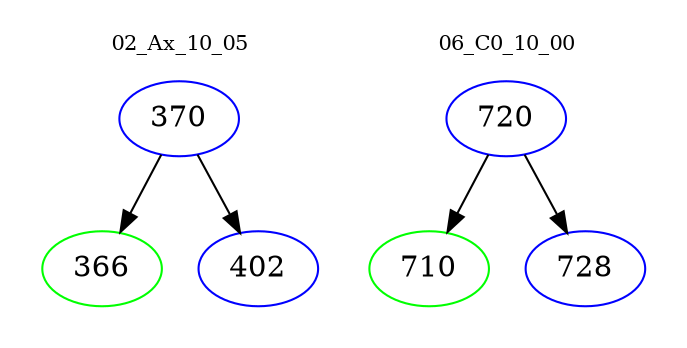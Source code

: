 digraph{
subgraph cluster_0 {
color = white
label = "02_Ax_10_05";
fontsize=10;
T0_370 [label="370", color="blue"]
T0_370 -> T0_366 [color="black"]
T0_366 [label="366", color="green"]
T0_370 -> T0_402 [color="black"]
T0_402 [label="402", color="blue"]
}
subgraph cluster_1 {
color = white
label = "06_C0_10_00";
fontsize=10;
T1_720 [label="720", color="blue"]
T1_720 -> T1_710 [color="black"]
T1_710 [label="710", color="green"]
T1_720 -> T1_728 [color="black"]
T1_728 [label="728", color="blue"]
}
}
